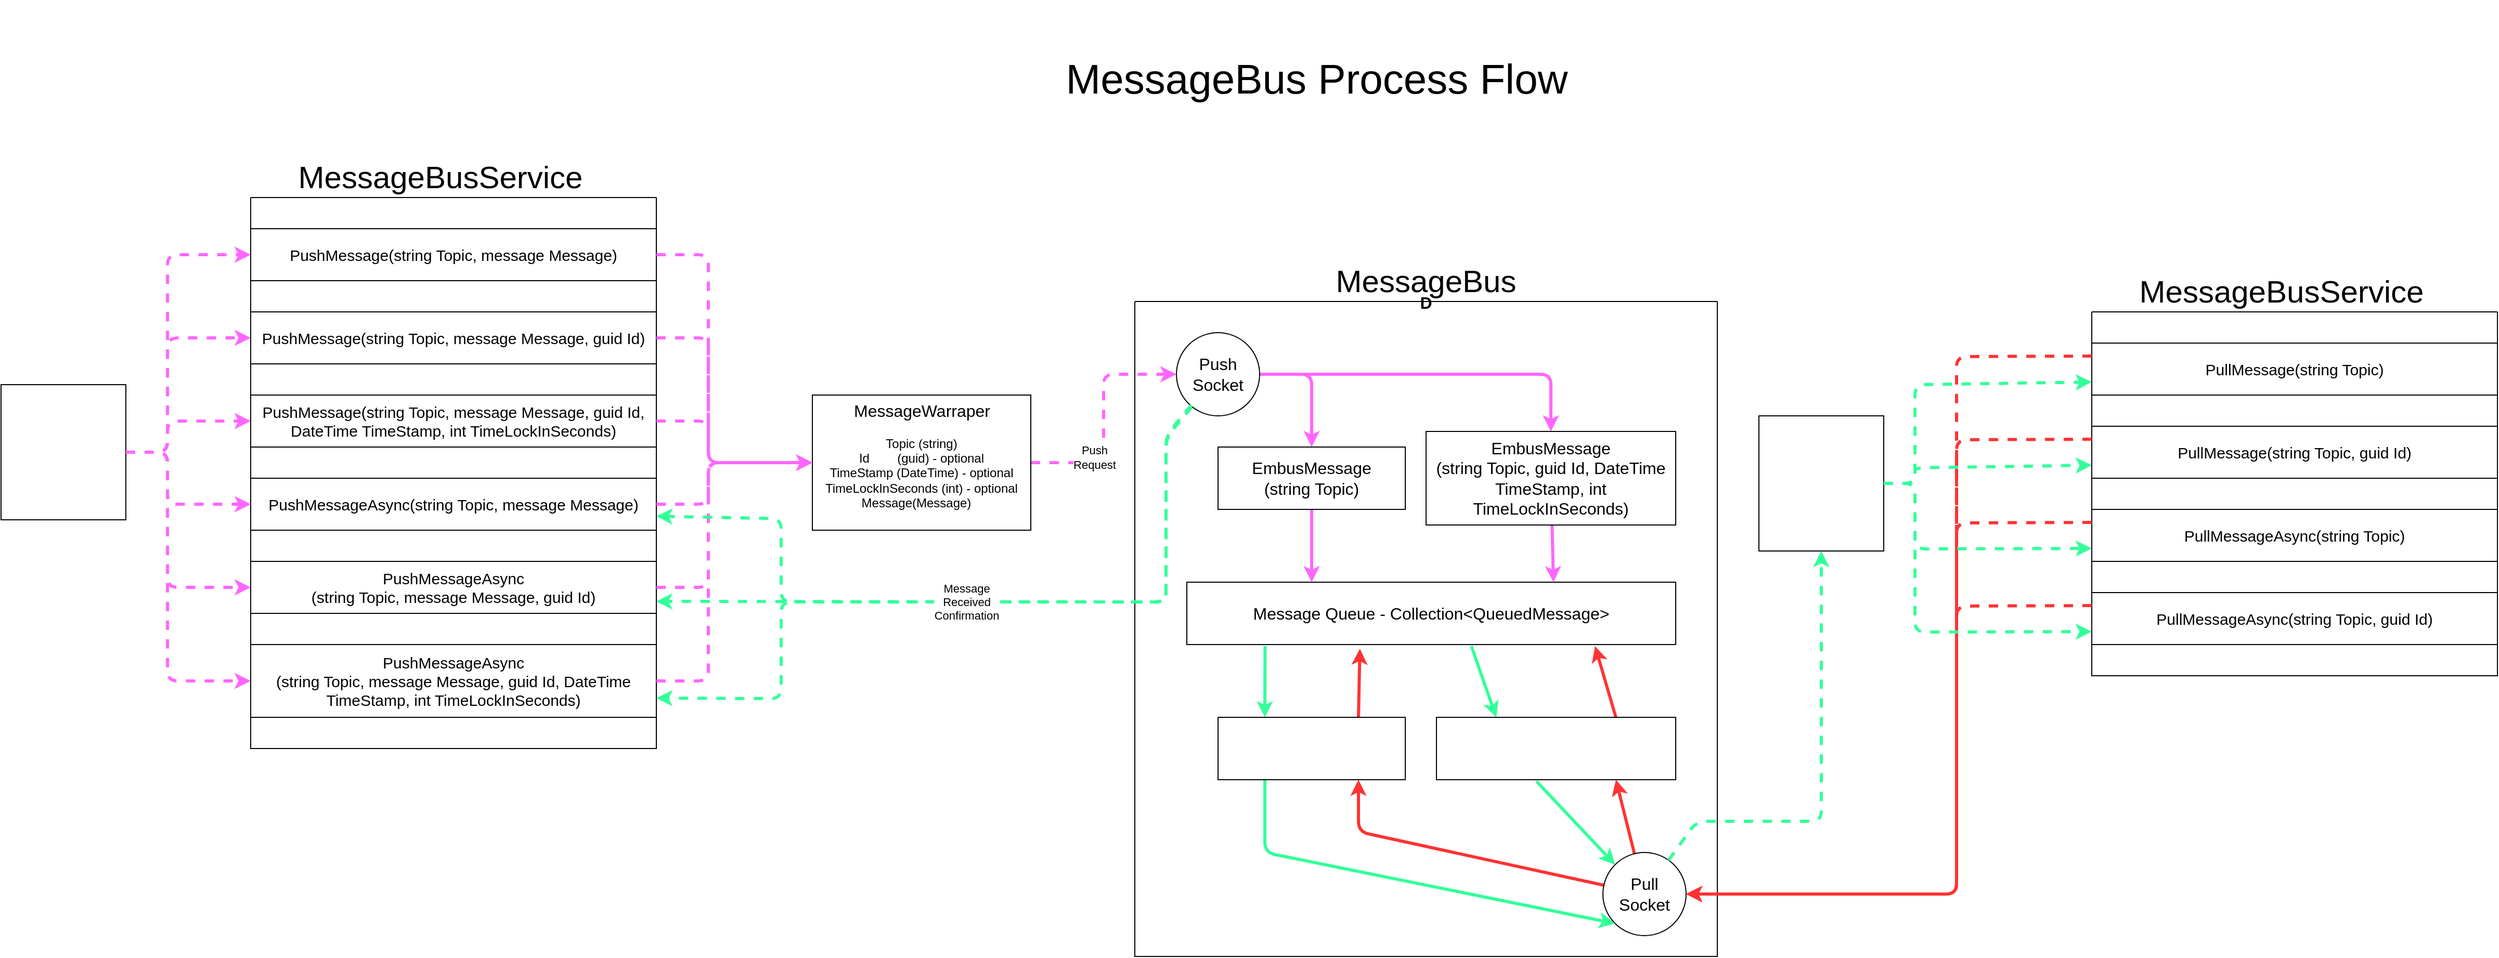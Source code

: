 <mxfile>
    <diagram id="_N1_-AtDWNs15I2wm06U" name="Page-1">
        <mxGraphModel dx="3650" dy="1393" grid="1" gridSize="10" guides="1" tooltips="1" connect="1" arrows="1" fold="1" page="1" pageScale="1" pageWidth="850" pageHeight="1100" math="0" shadow="0">
            <root>
                <mxCell id="0"/>
                <mxCell id="1" parent="0"/>
                <mxCell id="2" value="MessageBus Process Flow" style="text;html=1;strokeColor=none;fillColor=none;align=center;verticalAlign=middle;whiteSpace=wrap;rounded=0;fontSize=40;" vertex="1" parent="1">
                    <mxGeometry x="160" width="530" height="150" as="geometry"/>
                </mxCell>
                <mxCell id="9" value="Push&lt;br style=&quot;font-size: 11px;&quot;&gt;Request" style="edgeStyle=none;html=1;entryX=0;entryY=0.5;entryDx=0;entryDy=0;fontSize=11;strokeWidth=3;dashed=1;fillColor=#1ba1e2;strokeColor=#FF66FF;" edge="1" parent="1" source="3" target="8">
                    <mxGeometry x="-0.461" y="5" relative="1" as="geometry">
                        <Array as="points">
                            <mxPoint x="220" y="445"/>
                            <mxPoint x="220" y="360"/>
                        </Array>
                        <mxPoint as="offset"/>
                    </mxGeometry>
                </mxCell>
                <mxCell id="7" value="D" style="swimlane;startSize=0;fontSize=16;" vertex="1" parent="1">
                    <mxGeometry x="250" y="290" width="560" height="630" as="geometry"/>
                </mxCell>
                <mxCell id="11" style="edgeStyle=none;html=1;entryX=0.5;entryY=0;entryDx=0;entryDy=0;strokeWidth=3;fontSize=16;exitX=1;exitY=0.5;exitDx=0;exitDy=0;strokeColor=#FF66FF;" edge="1" parent="7" source="8" target="13">
                    <mxGeometry relative="1" as="geometry">
                        <Array as="points">
                            <mxPoint x="170" y="70"/>
                        </Array>
                    </mxGeometry>
                </mxCell>
                <mxCell id="50" style="edgeStyle=none;html=1;entryX=0.5;entryY=0;entryDx=0;entryDy=0;strokeColor=#FF66FF;strokeWidth=3;fontSize=16;fontColor=#FFFFFF;" edge="1" parent="7" source="8" target="49">
                    <mxGeometry relative="1" as="geometry">
                        <Array as="points">
                            <mxPoint x="400" y="70"/>
                        </Array>
                    </mxGeometry>
                </mxCell>
                <mxCell id="8" value="Push&lt;br&gt;Socket" style="ellipse;whiteSpace=wrap;html=1;aspect=fixed;fontSize=16;" vertex="1" parent="7">
                    <mxGeometry x="40" y="30" width="80" height="80" as="geometry"/>
                </mxCell>
                <mxCell id="54" style="edgeStyle=none;html=1;entryX=0.25;entryY=0;entryDx=0;entryDy=0;strokeColor=#33FF99;strokeWidth=3;fontSize=16;fontColor=#FFFFFF;exitX=0.16;exitY=1.025;exitDx=0;exitDy=0;exitPerimeter=0;" edge="1" parent="7" source="10" target="48">
                    <mxGeometry relative="1" as="geometry"/>
                </mxCell>
                <mxCell id="59" style="edgeStyle=none;html=1;entryX=0.25;entryY=0;entryDx=0;entryDy=0;strokeColor=#33FF99;strokeWidth=3;fontSize=16;fontColor=#FFFFFF;exitX=0.582;exitY=1.025;exitDx=0;exitDy=0;exitPerimeter=0;" edge="1" parent="7" source="10" target="56">
                    <mxGeometry relative="1" as="geometry">
                        <mxPoint x="330" y="340" as="sourcePoint"/>
                    </mxGeometry>
                </mxCell>
                <mxCell id="10" value="Message Queue - Collection&amp;lt;QueuedMessage&amp;gt;" style="rounded=0;whiteSpace=wrap;html=1;fontSize=16;" vertex="1" parent="7">
                    <mxGeometry x="50" y="270" width="470" height="60" as="geometry"/>
                </mxCell>
                <mxCell id="52" style="edgeStyle=none;html=1;entryX=0.75;entryY=1;entryDx=0;entryDy=0;strokeColor=#FF3333;strokeWidth=3;fontSize=16;fontColor=#FFFFFF;" edge="1" parent="7" source="12" target="48">
                    <mxGeometry relative="1" as="geometry">
                        <Array as="points">
                            <mxPoint x="215" y="510"/>
                        </Array>
                    </mxGeometry>
                </mxCell>
                <mxCell id="57" style="edgeStyle=none;html=1;entryX=0.75;entryY=1;entryDx=0;entryDy=0;strokeColor=#FF3333;strokeWidth=3;fontSize=16;fontColor=#FFFFFF;" edge="1" parent="7" source="12" target="56">
                    <mxGeometry relative="1" as="geometry"/>
                </mxCell>
                <mxCell id="12" value="Pull&lt;br&gt;Socket" style="ellipse;whiteSpace=wrap;html=1;aspect=fixed;fontSize=16;" vertex="1" parent="7">
                    <mxGeometry x="450" y="530" width="80" height="80" as="geometry"/>
                </mxCell>
                <mxCell id="14" style="edgeStyle=none;html=1;strokeWidth=3;fontSize=16;strokeColor=#FF66FF;" edge="1" parent="7" source="13">
                    <mxGeometry relative="1" as="geometry">
                        <mxPoint x="170" y="270" as="targetPoint"/>
                        <Array as="points"/>
                    </mxGeometry>
                </mxCell>
                <mxCell id="13" value="EmbusMessage&lt;br&gt;(string Topic)" style="rounded=0;whiteSpace=wrap;html=1;fontSize=16;" vertex="1" parent="7">
                    <mxGeometry x="80" y="140" width="180" height="60" as="geometry"/>
                </mxCell>
                <mxCell id="53" style="edgeStyle=none;html=1;entryX=0.354;entryY=1.067;entryDx=0;entryDy=0;entryPerimeter=0;strokeColor=#FF3333;strokeWidth=3;fontSize=16;fontColor=#FFFFFF;exitX=0.75;exitY=0;exitDx=0;exitDy=0;" edge="1" parent="7" source="48" target="10">
                    <mxGeometry relative="1" as="geometry"/>
                </mxCell>
                <mxCell id="55" style="edgeStyle=none;html=1;entryX=0;entryY=1;entryDx=0;entryDy=0;strokeColor=#33FF99;strokeWidth=3;fontSize=16;fontColor=#FFFFFF;exitX=0.25;exitY=1;exitDx=0;exitDy=0;" edge="1" parent="7" source="48" target="12">
                    <mxGeometry relative="1" as="geometry">
                        <Array as="points">
                            <mxPoint x="125" y="530"/>
                        </Array>
                    </mxGeometry>
                </mxCell>
                <mxCell id="48" value="Debus(string Topic)" style="rounded=0;whiteSpace=wrap;html=1;fontSize=16;fontColor=#FFFFFF;" vertex="1" parent="7">
                    <mxGeometry x="80" y="400" width="180" height="60" as="geometry"/>
                </mxCell>
                <mxCell id="51" style="edgeStyle=none;html=1;entryX=0.75;entryY=0;entryDx=0;entryDy=0;strokeColor=#FF66FF;strokeWidth=3;fontSize=16;fontColor=#FFFFFF;" edge="1" parent="7" source="49" target="10">
                    <mxGeometry relative="1" as="geometry"/>
                </mxCell>
                <mxCell id="49" value="EmbusMessage&lt;br&gt;(string Topic, guid Id, DateTime TimeStamp, int TimeLockInSeconds)" style="rounded=0;whiteSpace=wrap;html=1;fontSize=16;" vertex="1" parent="7">
                    <mxGeometry x="280" y="125" width="240" height="90" as="geometry"/>
                </mxCell>
                <mxCell id="58" style="edgeStyle=none;html=1;strokeColor=#FF3333;strokeWidth=3;fontSize=16;fontColor=#FFFFFF;exitX=0.75;exitY=0;exitDx=0;exitDy=0;entryX=0.835;entryY=1.025;entryDx=0;entryDy=0;entryPerimeter=0;" edge="1" parent="7" source="56" target="10">
                    <mxGeometry relative="1" as="geometry">
                        <mxPoint x="440" y="340" as="targetPoint"/>
                    </mxGeometry>
                </mxCell>
                <mxCell id="60" style="edgeStyle=none;html=1;entryX=0;entryY=0;entryDx=0;entryDy=0;strokeColor=#33FF99;strokeWidth=3;fontSize=16;fontColor=#FFFFFF;exitX=0.418;exitY=1.025;exitDx=0;exitDy=0;exitPerimeter=0;" edge="1" parent="7" source="56" target="12">
                    <mxGeometry relative="1" as="geometry"/>
                </mxCell>
                <mxCell id="56" value="Debus(string Topic, guid Id)" style="rounded=0;whiteSpace=wrap;html=1;fontSize=16;fontColor=#FFFFFF;" vertex="1" parent="7">
                    <mxGeometry x="290" y="400" width="230" height="60" as="geometry"/>
                </mxCell>
                <mxCell id="16" value="" style="swimlane;startSize=0;fontSize=11;" vertex="1" parent="1">
                    <mxGeometry x="-600" y="190" width="390" height="530" as="geometry"/>
                </mxCell>
                <mxCell id="20" value="PushMessage(string Topic, message Message)" style="rounded=0;whiteSpace=wrap;html=1;fontSize=15;" vertex="1" parent="16">
                    <mxGeometry y="30" width="390" height="50" as="geometry"/>
                </mxCell>
                <mxCell id="21" value="PushMessage(string Topic, message Message, guid Id)" style="rounded=0;whiteSpace=wrap;html=1;fontSize=15;" vertex="1" parent="16">
                    <mxGeometry y="110" width="390" height="50" as="geometry"/>
                </mxCell>
                <mxCell id="22" value="PushMessage(string Topic, message Message, guid Id, DateTime TimeStamp, int TimeLockInSeconds)" style="rounded=0;whiteSpace=wrap;html=1;fontSize=15;" vertex="1" parent="16">
                    <mxGeometry y="190" width="390" height="50" as="geometry"/>
                </mxCell>
                <mxCell id="23" value="PushMessageAsync(string Topic, message Message)" style="rounded=0;whiteSpace=wrap;html=1;fontSize=15;" vertex="1" parent="16">
                    <mxGeometry y="270" width="390" height="50" as="geometry"/>
                </mxCell>
                <mxCell id="24" value="PushMessageAsync&lt;br&gt;(string Topic, message Message, guid Id)" style="rounded=0;whiteSpace=wrap;html=1;fontSize=15;" vertex="1" parent="16">
                    <mxGeometry y="350" width="390" height="50" as="geometry"/>
                </mxCell>
                <mxCell id="25" value="PushMessageAsync&lt;br&gt;(string Topic, message Message, guid Id, DateTime TimeStamp, int TimeLockInSeconds)" style="rounded=0;whiteSpace=wrap;html=1;fontSize=15;" vertex="1" parent="16">
                    <mxGeometry y="430" width="390" height="70" as="geometry"/>
                </mxCell>
                <mxCell id="3" value="" style="rounded=0;whiteSpace=wrap;html=1;" vertex="1" parent="1">
                    <mxGeometry x="-60" y="380" width="210" height="130" as="geometry"/>
                </mxCell>
                <mxCell id="5" value="Topic (string)&lt;br&gt;Id&amp;nbsp; &amp;nbsp; &amp;nbsp; &amp;nbsp; (guid) - optional&lt;br&gt;TimeStamp (DateTime) - optional&lt;br&gt;TimeLockInSeconds (int) - optional&lt;br&gt;Message(Message)&amp;nbsp; &amp;nbsp;" style="text;html=1;strokeColor=none;fillColor=none;align=center;verticalAlign=middle;whiteSpace=wrap;rounded=0;" vertex="1" parent="1">
                    <mxGeometry x="-50" y="410" width="190" height="90" as="geometry"/>
                </mxCell>
                <mxCell id="4" value="MessageWarraper" style="text;html=1;strokeColor=none;fillColor=none;align=center;verticalAlign=middle;whiteSpace=wrap;rounded=0;fontSize=16;" vertex="1" parent="1">
                    <mxGeometry x="-39.37" y="380" width="168.75" height="30" as="geometry"/>
                </mxCell>
                <mxCell id="17" value="MessageBus" style="text;html=1;strokeColor=none;fillColor=none;align=center;verticalAlign=middle;whiteSpace=wrap;rounded=0;fontSize=30;" vertex="1" parent="1">
                    <mxGeometry x="395" y="250" width="270" height="40" as="geometry"/>
                </mxCell>
                <mxCell id="18" value="MessageBusService" style="text;html=1;strokeColor=none;fillColor=none;align=center;verticalAlign=middle;whiteSpace=wrap;rounded=0;fontSize=30;" vertex="1" parent="1">
                    <mxGeometry x="-565" y="150" width="295" height="40" as="geometry"/>
                </mxCell>
                <mxCell id="27" style="edgeStyle=none;html=1;entryX=0;entryY=0.5;entryDx=0;entryDy=0;strokeWidth=3;fontSize=15;dashed=1;fillColor=#1ba1e2;strokeColor=#FF66FF;" edge="1" parent="1" source="20" target="3">
                    <mxGeometry relative="1" as="geometry">
                        <Array as="points">
                            <mxPoint x="-160" y="245"/>
                            <mxPoint x="-160" y="445"/>
                        </Array>
                    </mxGeometry>
                </mxCell>
                <mxCell id="28" style="edgeStyle=none;html=1;entryX=0;entryY=0.5;entryDx=0;entryDy=0;dashed=1;strokeWidth=3;fontSize=15;fillColor=#1ba1e2;strokeColor=#FF66FF;" edge="1" parent="1" source="21" target="3">
                    <mxGeometry relative="1" as="geometry">
                        <Array as="points">
                            <mxPoint x="-160" y="325"/>
                            <mxPoint x="-160" y="445"/>
                        </Array>
                    </mxGeometry>
                </mxCell>
                <mxCell id="29" style="edgeStyle=none;html=1;entryX=0;entryY=0.5;entryDx=0;entryDy=0;dashed=1;strokeWidth=3;fontSize=15;fillColor=#1ba1e2;strokeColor=#FF66FF;" edge="1" parent="1" source="22" target="3">
                    <mxGeometry relative="1" as="geometry">
                        <Array as="points">
                            <mxPoint x="-160" y="405"/>
                            <mxPoint x="-160" y="445"/>
                        </Array>
                    </mxGeometry>
                </mxCell>
                <mxCell id="30" style="edgeStyle=none;html=1;entryX=0;entryY=0.5;entryDx=0;entryDy=0;dashed=1;strokeWidth=3;fontSize=15;fillColor=#1ba1e2;strokeColor=#FF66FF;" edge="1" parent="1" source="23" target="3">
                    <mxGeometry relative="1" as="geometry">
                        <Array as="points">
                            <mxPoint x="-160" y="485"/>
                            <mxPoint x="-160" y="445"/>
                        </Array>
                    </mxGeometry>
                </mxCell>
                <mxCell id="31" style="edgeStyle=none;html=1;entryX=0;entryY=0.5;entryDx=0;entryDy=0;dashed=1;strokeWidth=3;fontSize=15;fillColor=#1ba1e2;strokeColor=#FF66FF;" edge="1" parent="1" source="24" target="3">
                    <mxGeometry relative="1" as="geometry">
                        <Array as="points">
                            <mxPoint x="-160" y="565"/>
                            <mxPoint x="-160" y="445"/>
                        </Array>
                    </mxGeometry>
                </mxCell>
                <mxCell id="32" style="edgeStyle=none;html=1;entryX=0;entryY=0.5;entryDx=0;entryDy=0;dashed=1;strokeWidth=3;fontSize=15;fillColor=#1ba1e2;strokeColor=#FF66FF;" edge="1" parent="1" source="25" target="3">
                    <mxGeometry relative="1" as="geometry">
                        <Array as="points">
                            <mxPoint x="-160" y="655"/>
                            <mxPoint x="-160" y="445"/>
                        </Array>
                    </mxGeometry>
                </mxCell>
                <mxCell id="33" style="edgeStyle=none;html=1;dashed=1;strokeWidth=3;fontSize=15;fillColor=#b0e3e6;strokeColor=#33FF99;entryX=1;entryY=0.75;entryDx=0;entryDy=0;" edge="1" parent="1">
                    <mxGeometry relative="1" as="geometry">
                        <mxPoint x="304.497" y="391.816" as="sourcePoint"/>
                        <mxPoint x="-210" y="578.5" as="targetPoint"/>
                        <Array as="points">
                            <mxPoint x="280" y="421"/>
                            <mxPoint x="280" y="579"/>
                        </Array>
                    </mxGeometry>
                </mxCell>
                <mxCell id="34" style="edgeStyle=none;html=1;entryX=1;entryY=0.75;entryDx=0;entryDy=0;dashed=1;strokeColor=#33FF99;strokeWidth=3;fontSize=15;" edge="1" parent="1">
                    <mxGeometry relative="1" as="geometry">
                        <mxPoint x="304.497" y="389.816" as="sourcePoint"/>
                        <mxPoint x="-210" y="496.5" as="targetPoint"/>
                        <Array as="points">
                            <mxPoint x="280" y="419"/>
                            <mxPoint x="280" y="579"/>
                            <mxPoint x="-90" y="579"/>
                            <mxPoint x="-90" y="499"/>
                        </Array>
                    </mxGeometry>
                </mxCell>
                <mxCell id="35" value="Message&lt;br style=&quot;font-size: 11px;&quot;&gt;Received&lt;br style=&quot;font-size: 11px;&quot;&gt;Confirmation" style="edgeStyle=none;html=1;entryX=1;entryY=0.75;entryDx=0;entryDy=0;dashed=1;strokeColor=#33FF99;strokeWidth=3;fontSize=11;" edge="1" parent="1">
                    <mxGeometry relative="1" as="geometry">
                        <mxPoint x="304.497" y="389.816" as="sourcePoint"/>
                        <mxPoint x="-210" y="671.5" as="targetPoint"/>
                        <Array as="points">
                            <mxPoint x="280" y="419"/>
                            <mxPoint x="280" y="579"/>
                            <mxPoint x="-90" y="579"/>
                            <mxPoint x="-90" y="672"/>
                        </Array>
                    </mxGeometry>
                </mxCell>
                <mxCell id="36" value="" style="swimlane;startSize=0;fontSize=11;" vertex="1" parent="1">
                    <mxGeometry x="1170" y="300" width="390" height="350" as="geometry"/>
                </mxCell>
                <mxCell id="37" value="PullMessage(string Topic)" style="rounded=0;whiteSpace=wrap;html=1;fontSize=15;" vertex="1" parent="36">
                    <mxGeometry y="30" width="390" height="50" as="geometry"/>
                </mxCell>
                <mxCell id="38" value="PullMessage(string Topic, guid Id)" style="rounded=0;whiteSpace=wrap;html=1;fontSize=15;" vertex="1" parent="36">
                    <mxGeometry y="110" width="390" height="50" as="geometry"/>
                </mxCell>
                <mxCell id="40" value="PullMessageAsync(string Topic)" style="rounded=0;whiteSpace=wrap;html=1;fontSize=15;" vertex="1" parent="36">
                    <mxGeometry y="190" width="390" height="50" as="geometry"/>
                </mxCell>
                <mxCell id="41" value="PullMessageAsync(string Topic, guid Id)" style="rounded=0;whiteSpace=wrap;html=1;fontSize=15;" vertex="1" parent="36">
                    <mxGeometry y="270" width="390" height="50" as="geometry"/>
                </mxCell>
                <mxCell id="43" value="MessageBusService" style="text;html=1;strokeColor=none;fillColor=none;align=center;verticalAlign=middle;whiteSpace=wrap;rounded=0;fontSize=30;" vertex="1" parent="1">
                    <mxGeometry x="1205" y="260" width="295" height="40" as="geometry"/>
                </mxCell>
                <mxCell id="44" style="edgeStyle=none;html=1;entryX=1;entryY=0.5;entryDx=0;entryDy=0;dashed=1;strokeColor=#FF3333;strokeWidth=3;fontSize=40;fontColor=#7F00FF;exitX=0;exitY=0.25;exitDx=0;exitDy=0;" edge="1" parent="1" source="37" target="12">
                    <mxGeometry relative="1" as="geometry">
                        <Array as="points">
                            <mxPoint x="1040" y="343"/>
                            <mxPoint x="1040" y="860"/>
                        </Array>
                    </mxGeometry>
                </mxCell>
                <mxCell id="45" style="edgeStyle=none;html=1;entryX=1;entryY=0.5;entryDx=0;entryDy=0;dashed=1;strokeColor=#FF3333;strokeWidth=3;fontSize=40;fontColor=#7F00FF;exitX=0;exitY=0.25;exitDx=0;exitDy=0;" edge="1" parent="1" source="38" target="12">
                    <mxGeometry relative="1" as="geometry">
                        <Array as="points">
                            <mxPoint x="1040" y="423"/>
                            <mxPoint x="1040" y="860"/>
                        </Array>
                    </mxGeometry>
                </mxCell>
                <mxCell id="46" style="edgeStyle=none;html=1;entryX=1;entryY=0.5;entryDx=0;entryDy=0;dashed=1;strokeColor=#FF3333;strokeWidth=3;fontSize=40;fontColor=#7F00FF;exitX=0;exitY=0.25;exitDx=0;exitDy=0;" edge="1" parent="1" source="40" target="12">
                    <mxGeometry relative="1" as="geometry">
                        <Array as="points">
                            <mxPoint x="1040" y="503"/>
                            <mxPoint x="1040" y="860"/>
                        </Array>
                    </mxGeometry>
                </mxCell>
                <mxCell id="47" style="edgeStyle=none;html=1;dashed=1;strokeColor=#FF3333;strokeWidth=3;fontSize=40;fontColor=#7F00FF;entryX=1;entryY=0.5;entryDx=0;entryDy=0;exitX=0;exitY=0.25;exitDx=0;exitDy=0;" edge="1" parent="1" source="41" target="12">
                    <mxGeometry relative="1" as="geometry">
                        <mxPoint x="770" y="610" as="targetPoint"/>
                        <Array as="points">
                            <mxPoint x="1040" y="583"/>
                            <mxPoint x="1040" y="860"/>
                        </Array>
                    </mxGeometry>
                </mxCell>
                <mxCell id="62" style="edgeStyle=none;html=1;strokeColor=#33FF99;strokeWidth=3;fontSize=16;fontColor=#FFFFFF;dashed=1;" edge="1" parent="1" source="12" target="63">
                    <mxGeometry relative="1" as="geometry">
                        <mxPoint x="890" y="610.0" as="targetPoint"/>
                        <Array as="points">
                            <mxPoint x="790" y="790"/>
                            <mxPoint x="910" y="790"/>
                        </Array>
                    </mxGeometry>
                </mxCell>
                <mxCell id="67" style="edgeStyle=none;html=1;entryX=0;entryY=0.75;entryDx=0;entryDy=0;strokeColor=#33FF99;strokeWidth=3;fontSize=22;fontColor=#FFFFFF;exitX=1;exitY=0.5;exitDx=0;exitDy=0;dashed=1;" edge="1" parent="1" source="65" target="37">
                    <mxGeometry relative="1" as="geometry">
                        <Array as="points">
                            <mxPoint x="1000" y="465"/>
                            <mxPoint x="1000" y="370"/>
                        </Array>
                    </mxGeometry>
                </mxCell>
                <mxCell id="63" value="" style="rounded=0;whiteSpace=wrap;html=1;fontSize=16;fontColor=#FFFFFF;" vertex="1" parent="1">
                    <mxGeometry x="850" y="400" width="120" height="130" as="geometry"/>
                </mxCell>
                <mxCell id="64" value="Message" style="text;html=1;strokeColor=none;fillColor=none;align=center;verticalAlign=middle;whiteSpace=wrap;rounded=0;fontSize=22;fontColor=#FFFFFF;" vertex="1" parent="1">
                    <mxGeometry x="865" y="410" width="90" height="30" as="geometry"/>
                </mxCell>
                <mxCell id="68" style="edgeStyle=none;html=1;entryX=0;entryY=0.75;entryDx=0;entryDy=0;strokeColor=#33FF99;strokeWidth=3;fontSize=22;fontColor=#FFFFFF;exitX=1;exitY=0.5;exitDx=0;exitDy=0;dashed=1;" edge="1" parent="1" source="65" target="38">
                    <mxGeometry relative="1" as="geometry">
                        <mxPoint x="980" y="480" as="sourcePoint"/>
                        <Array as="points">
                            <mxPoint x="1000" y="465"/>
                            <mxPoint x="1000" y="450"/>
                        </Array>
                    </mxGeometry>
                </mxCell>
                <mxCell id="70" style="edgeStyle=none;html=1;entryX=0;entryY=0.75;entryDx=0;entryDy=0;strokeColor=#33FF99;strokeWidth=3;fontSize=22;fontColor=#FFFFFF;exitX=1;exitY=0.5;exitDx=0;exitDy=0;dashed=1;" edge="1" parent="1" source="65" target="41">
                    <mxGeometry relative="1" as="geometry">
                        <Array as="points">
                            <mxPoint x="1000" y="465"/>
                            <mxPoint x="1000" y="608"/>
                        </Array>
                    </mxGeometry>
                </mxCell>
                <mxCell id="65" value="Bool AnyValue" style="text;html=1;strokeColor=none;fillColor=none;align=center;verticalAlign=middle;whiteSpace=wrap;rounded=0;fontSize=16;fontColor=#FFFFFF;" vertex="1" parent="1">
                    <mxGeometry x="850" y="450" width="120" height="30" as="geometry"/>
                </mxCell>
                <mxCell id="69" style="edgeStyle=none;html=1;entryX=0;entryY=0.75;entryDx=0;entryDy=0;strokeColor=#33FF99;strokeWidth=3;fontSize=22;fontColor=#FFFFFF;exitX=1;exitY=0.5;exitDx=0;exitDy=0;dashed=1;" edge="1" parent="1" source="65" target="40">
                    <mxGeometry relative="1" as="geometry">
                        <Array as="points">
                            <mxPoint x="1000" y="465"/>
                            <mxPoint x="1000" y="528"/>
                        </Array>
                    </mxGeometry>
                </mxCell>
                <mxCell id="66" value="string Payload" style="text;html=1;strokeColor=none;fillColor=none;align=center;verticalAlign=middle;whiteSpace=wrap;rounded=0;fontSize=16;fontColor=#FFFFFF;" vertex="1" parent="1">
                    <mxGeometry x="850" y="490" width="120" height="30" as="geometry"/>
                </mxCell>
                <mxCell id="76" style="edgeStyle=none;html=1;entryX=0;entryY=0.5;entryDx=0;entryDy=0;dashed=1;strokeColor=#FF66FF;strokeWidth=3;fontSize=22;fontColor=#FFFFFF;" edge="1" parent="1" source="71" target="21">
                    <mxGeometry relative="1" as="geometry">
                        <Array as="points">
                            <mxPoint x="-680" y="435"/>
                            <mxPoint x="-680" y="325"/>
                        </Array>
                    </mxGeometry>
                </mxCell>
                <mxCell id="77" style="edgeStyle=none;html=1;entryX=0;entryY=0.5;entryDx=0;entryDy=0;dashed=1;strokeColor=#FF66FF;strokeWidth=3;fontSize=22;fontColor=#FFFFFF;" edge="1" parent="1" source="71" target="22">
                    <mxGeometry relative="1" as="geometry">
                        <Array as="points">
                            <mxPoint x="-680" y="435"/>
                            <mxPoint x="-680" y="405"/>
                        </Array>
                    </mxGeometry>
                </mxCell>
                <mxCell id="78" style="edgeStyle=none;html=1;entryX=0;entryY=0.5;entryDx=0;entryDy=0;dashed=1;strokeColor=#FF66FF;strokeWidth=3;fontSize=22;fontColor=#FFFFFF;" edge="1" parent="1" source="71" target="23">
                    <mxGeometry relative="1" as="geometry">
                        <Array as="points">
                            <mxPoint x="-680" y="435"/>
                            <mxPoint x="-680" y="485"/>
                        </Array>
                    </mxGeometry>
                </mxCell>
                <mxCell id="79" style="edgeStyle=none;html=1;entryX=0;entryY=0.5;entryDx=0;entryDy=0;dashed=1;strokeColor=#FF66FF;strokeWidth=3;fontSize=22;fontColor=#FFFFFF;" edge="1" parent="1" source="71" target="24">
                    <mxGeometry relative="1" as="geometry">
                        <Array as="points">
                            <mxPoint x="-680" y="435"/>
                            <mxPoint x="-680" y="565"/>
                        </Array>
                    </mxGeometry>
                </mxCell>
                <mxCell id="80" style="edgeStyle=none;html=1;entryX=0;entryY=0.5;entryDx=0;entryDy=0;dashed=1;strokeColor=#FF66FF;strokeWidth=3;fontSize=22;fontColor=#FFFFFF;" edge="1" parent="1" source="71" target="25">
                    <mxGeometry relative="1" as="geometry">
                        <Array as="points">
                            <mxPoint x="-680" y="435"/>
                            <mxPoint x="-680" y="655"/>
                        </Array>
                    </mxGeometry>
                </mxCell>
                <mxCell id="71" value="" style="rounded=0;whiteSpace=wrap;html=1;fontSize=16;fontColor=#FFFFFF;" vertex="1" parent="1">
                    <mxGeometry x="-840" y="370" width="120" height="130" as="geometry"/>
                </mxCell>
                <mxCell id="72" value="Message" style="text;html=1;strokeColor=none;fillColor=none;align=center;verticalAlign=middle;whiteSpace=wrap;rounded=0;fontSize=22;fontColor=#FFFFFF;" vertex="1" parent="1">
                    <mxGeometry x="-825" y="380" width="90" height="30" as="geometry"/>
                </mxCell>
                <mxCell id="75" style="edgeStyle=none;html=1;entryX=0;entryY=0.5;entryDx=0;entryDy=0;dashed=1;strokeColor=#FF66FF;strokeWidth=3;fontSize=22;fontColor=#FFFFFF;exitX=1;exitY=0.5;exitDx=0;exitDy=0;" edge="1" parent="1" source="73" target="20">
                    <mxGeometry relative="1" as="geometry">
                        <Array as="points">
                            <mxPoint x="-680" y="435"/>
                            <mxPoint x="-680" y="245"/>
                        </Array>
                    </mxGeometry>
                </mxCell>
                <mxCell id="73" value="Bool AnyValue" style="text;html=1;strokeColor=none;fillColor=none;align=center;verticalAlign=middle;whiteSpace=wrap;rounded=0;fontSize=16;fontColor=#FFFFFF;" vertex="1" parent="1">
                    <mxGeometry x="-840" y="420" width="120" height="30" as="geometry"/>
                </mxCell>
                <mxCell id="74" value="string Payload" style="text;html=1;strokeColor=none;fillColor=none;align=center;verticalAlign=middle;whiteSpace=wrap;rounded=0;fontSize=16;fontColor=#FFFFFF;" vertex="1" parent="1">
                    <mxGeometry x="-840" y="460" width="120" height="30" as="geometry"/>
                </mxCell>
            </root>
        </mxGraphModel>
    </diagram>
</mxfile>